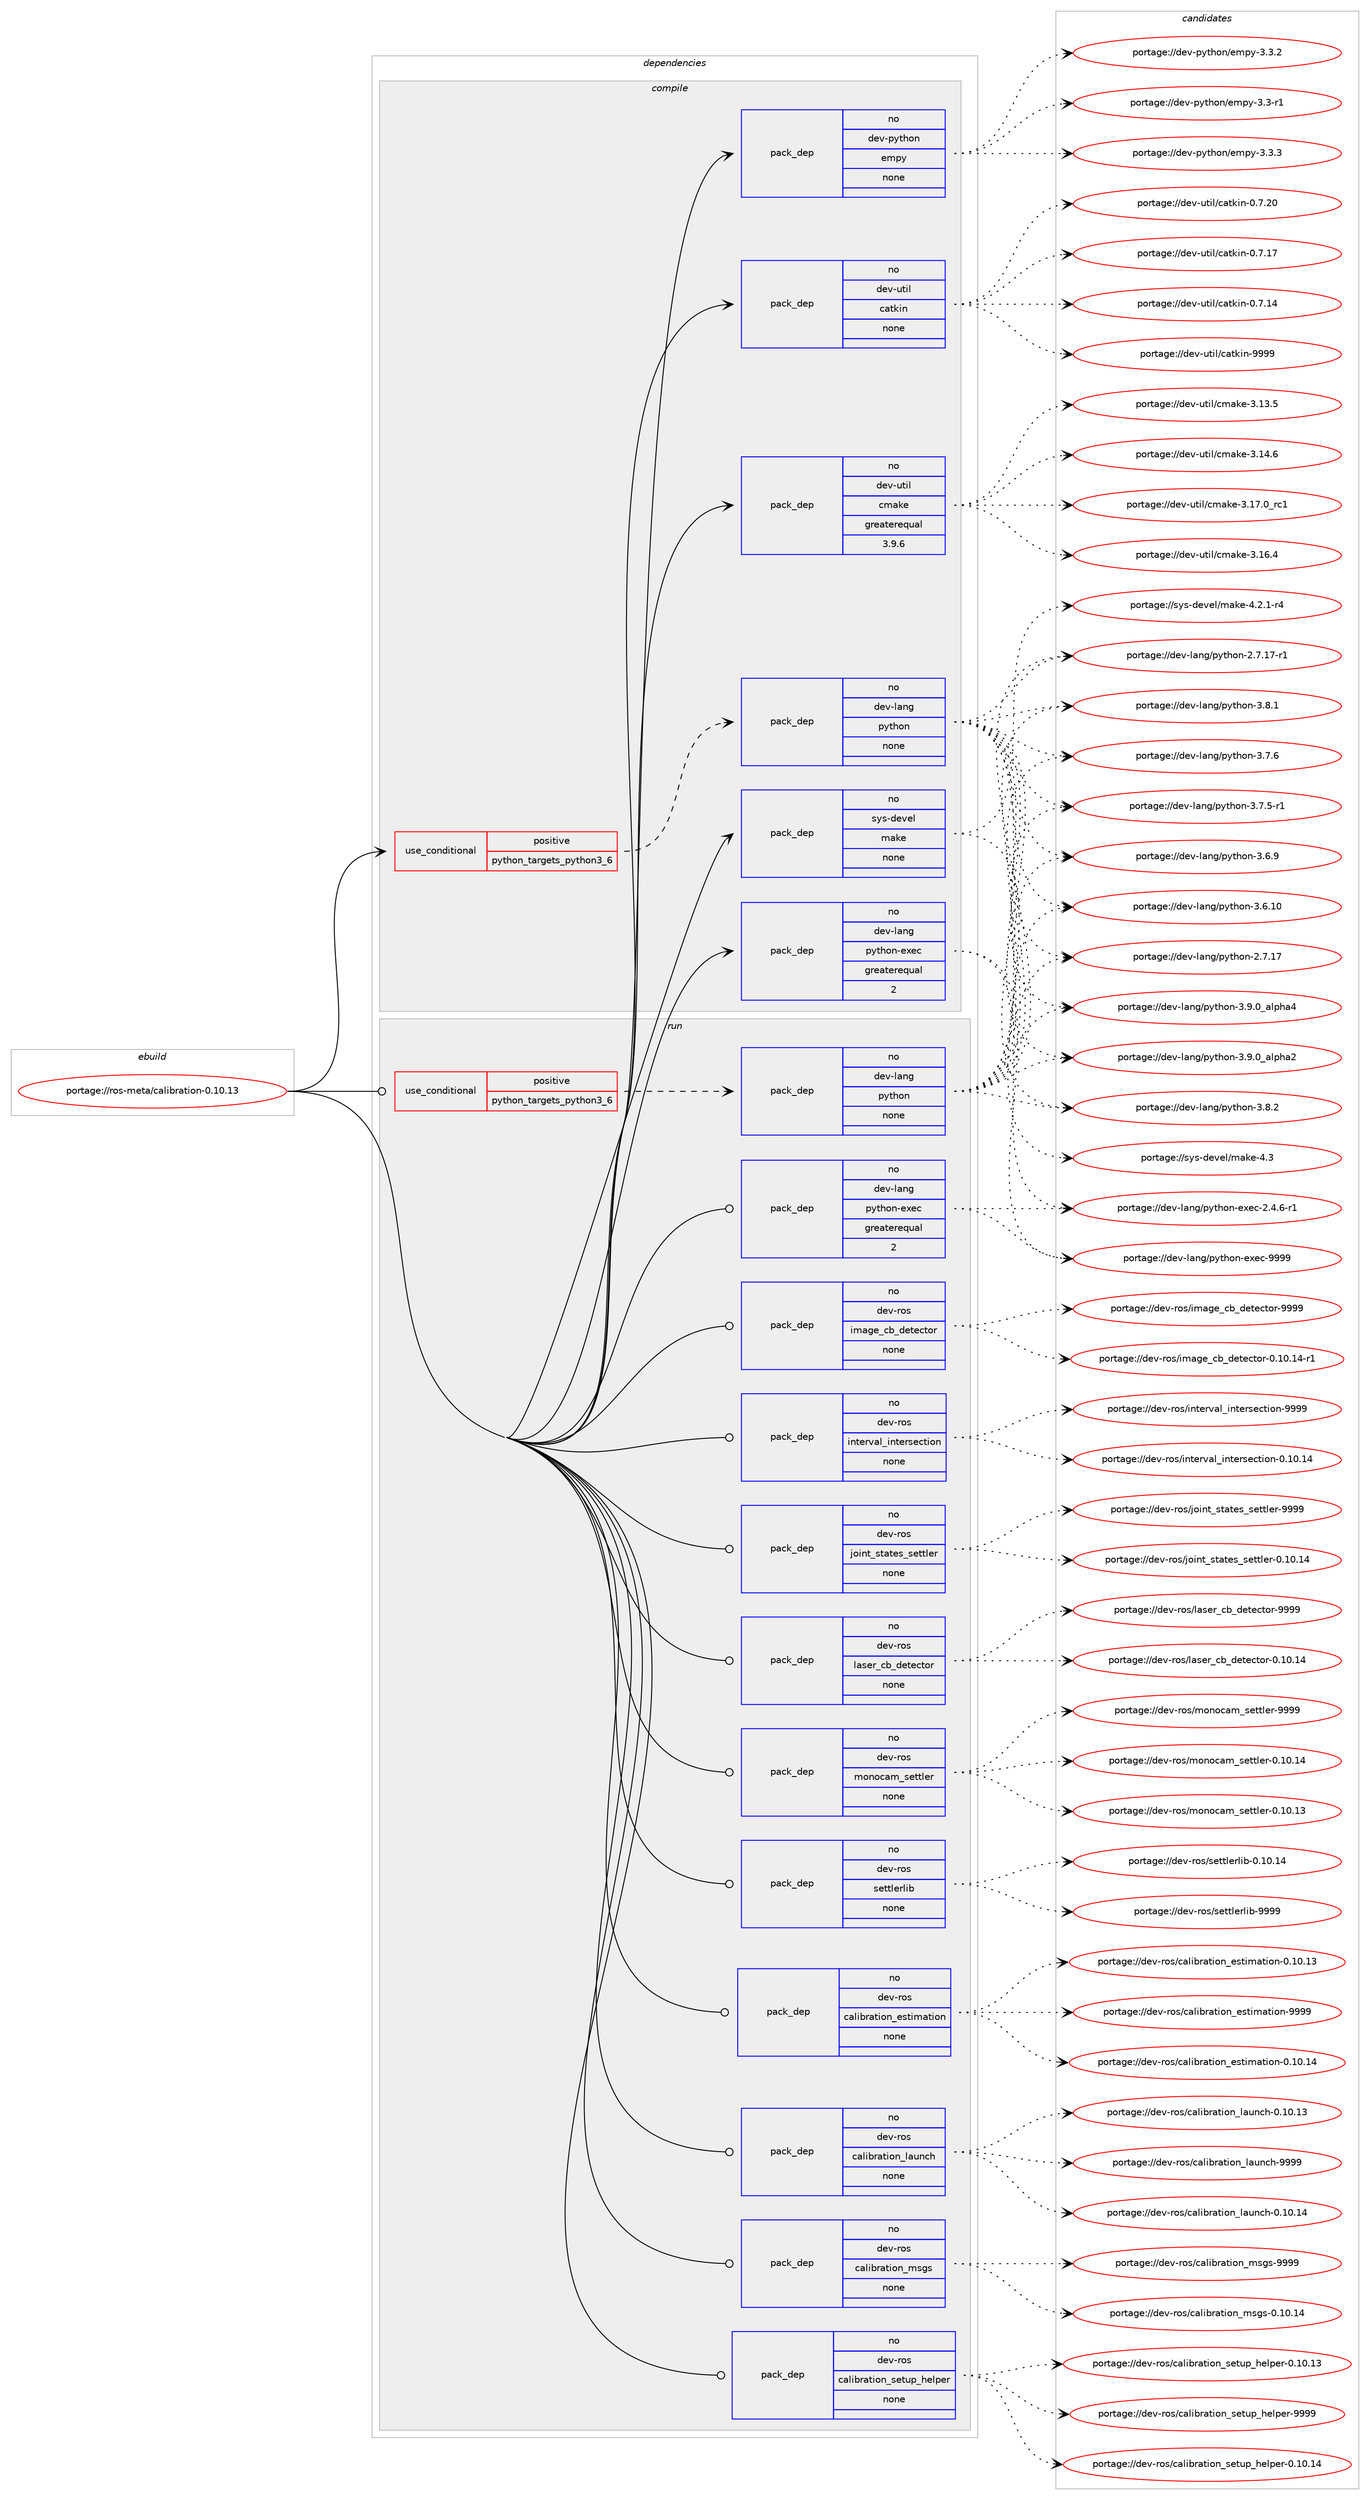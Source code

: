 digraph prolog {

# *************
# Graph options
# *************

newrank=true;
concentrate=true;
compound=true;
graph [rankdir=LR,fontname=Helvetica,fontsize=10,ranksep=1.5];#, ranksep=2.5, nodesep=0.2];
edge  [arrowhead=vee];
node  [fontname=Helvetica,fontsize=10];

# **********
# The ebuild
# **********

subgraph cluster_leftcol {
color=gray;
rank=same;
label=<<i>ebuild</i>>;
id [label="portage://ros-meta/calibration-0.10.13", color=red, width=4, href="../ros-meta/calibration-0.10.13.svg"];
}

# ****************
# The dependencies
# ****************

subgraph cluster_midcol {
color=gray;
label=<<i>dependencies</i>>;
subgraph cluster_compile {
fillcolor="#eeeeee";
style=filled;
label=<<i>compile</i>>;
subgraph cond12339 {
dependency63382 [label=<<TABLE BORDER="0" CELLBORDER="1" CELLSPACING="0" CELLPADDING="4"><TR><TD ROWSPAN="3" CELLPADDING="10">use_conditional</TD></TR><TR><TD>positive</TD></TR><TR><TD>python_targets_python3_6</TD></TR></TABLE>>, shape=none, color=red];
subgraph pack49770 {
dependency63383 [label=<<TABLE BORDER="0" CELLBORDER="1" CELLSPACING="0" CELLPADDING="4" WIDTH="220"><TR><TD ROWSPAN="6" CELLPADDING="30">pack_dep</TD></TR><TR><TD WIDTH="110">no</TD></TR><TR><TD>dev-lang</TD></TR><TR><TD>python</TD></TR><TR><TD>none</TD></TR><TR><TD></TD></TR></TABLE>>, shape=none, color=blue];
}
dependency63382:e -> dependency63383:w [weight=20,style="dashed",arrowhead="vee"];
}
id:e -> dependency63382:w [weight=20,style="solid",arrowhead="vee"];
subgraph pack49771 {
dependency63384 [label=<<TABLE BORDER="0" CELLBORDER="1" CELLSPACING="0" CELLPADDING="4" WIDTH="220"><TR><TD ROWSPAN="6" CELLPADDING="30">pack_dep</TD></TR><TR><TD WIDTH="110">no</TD></TR><TR><TD>dev-lang</TD></TR><TR><TD>python-exec</TD></TR><TR><TD>greaterequal</TD></TR><TR><TD>2</TD></TR></TABLE>>, shape=none, color=blue];
}
id:e -> dependency63384:w [weight=20,style="solid",arrowhead="vee"];
subgraph pack49772 {
dependency63385 [label=<<TABLE BORDER="0" CELLBORDER="1" CELLSPACING="0" CELLPADDING="4" WIDTH="220"><TR><TD ROWSPAN="6" CELLPADDING="30">pack_dep</TD></TR><TR><TD WIDTH="110">no</TD></TR><TR><TD>dev-python</TD></TR><TR><TD>empy</TD></TR><TR><TD>none</TD></TR><TR><TD></TD></TR></TABLE>>, shape=none, color=blue];
}
id:e -> dependency63385:w [weight=20,style="solid",arrowhead="vee"];
subgraph pack49773 {
dependency63386 [label=<<TABLE BORDER="0" CELLBORDER="1" CELLSPACING="0" CELLPADDING="4" WIDTH="220"><TR><TD ROWSPAN="6" CELLPADDING="30">pack_dep</TD></TR><TR><TD WIDTH="110">no</TD></TR><TR><TD>dev-util</TD></TR><TR><TD>catkin</TD></TR><TR><TD>none</TD></TR><TR><TD></TD></TR></TABLE>>, shape=none, color=blue];
}
id:e -> dependency63386:w [weight=20,style="solid",arrowhead="vee"];
subgraph pack49774 {
dependency63387 [label=<<TABLE BORDER="0" CELLBORDER="1" CELLSPACING="0" CELLPADDING="4" WIDTH="220"><TR><TD ROWSPAN="6" CELLPADDING="30">pack_dep</TD></TR><TR><TD WIDTH="110">no</TD></TR><TR><TD>dev-util</TD></TR><TR><TD>cmake</TD></TR><TR><TD>greaterequal</TD></TR><TR><TD>3.9.6</TD></TR></TABLE>>, shape=none, color=blue];
}
id:e -> dependency63387:w [weight=20,style="solid",arrowhead="vee"];
subgraph pack49775 {
dependency63388 [label=<<TABLE BORDER="0" CELLBORDER="1" CELLSPACING="0" CELLPADDING="4" WIDTH="220"><TR><TD ROWSPAN="6" CELLPADDING="30">pack_dep</TD></TR><TR><TD WIDTH="110">no</TD></TR><TR><TD>sys-devel</TD></TR><TR><TD>make</TD></TR><TR><TD>none</TD></TR><TR><TD></TD></TR></TABLE>>, shape=none, color=blue];
}
id:e -> dependency63388:w [weight=20,style="solid",arrowhead="vee"];
}
subgraph cluster_compileandrun {
fillcolor="#eeeeee";
style=filled;
label=<<i>compile and run</i>>;
}
subgraph cluster_run {
fillcolor="#eeeeee";
style=filled;
label=<<i>run</i>>;
subgraph cond12340 {
dependency63389 [label=<<TABLE BORDER="0" CELLBORDER="1" CELLSPACING="0" CELLPADDING="4"><TR><TD ROWSPAN="3" CELLPADDING="10">use_conditional</TD></TR><TR><TD>positive</TD></TR><TR><TD>python_targets_python3_6</TD></TR></TABLE>>, shape=none, color=red];
subgraph pack49776 {
dependency63390 [label=<<TABLE BORDER="0" CELLBORDER="1" CELLSPACING="0" CELLPADDING="4" WIDTH="220"><TR><TD ROWSPAN="6" CELLPADDING="30">pack_dep</TD></TR><TR><TD WIDTH="110">no</TD></TR><TR><TD>dev-lang</TD></TR><TR><TD>python</TD></TR><TR><TD>none</TD></TR><TR><TD></TD></TR></TABLE>>, shape=none, color=blue];
}
dependency63389:e -> dependency63390:w [weight=20,style="dashed",arrowhead="vee"];
}
id:e -> dependency63389:w [weight=20,style="solid",arrowhead="odot"];
subgraph pack49777 {
dependency63391 [label=<<TABLE BORDER="0" CELLBORDER="1" CELLSPACING="0" CELLPADDING="4" WIDTH="220"><TR><TD ROWSPAN="6" CELLPADDING="30">pack_dep</TD></TR><TR><TD WIDTH="110">no</TD></TR><TR><TD>dev-lang</TD></TR><TR><TD>python-exec</TD></TR><TR><TD>greaterequal</TD></TR><TR><TD>2</TD></TR></TABLE>>, shape=none, color=blue];
}
id:e -> dependency63391:w [weight=20,style="solid",arrowhead="odot"];
subgraph pack49778 {
dependency63392 [label=<<TABLE BORDER="0" CELLBORDER="1" CELLSPACING="0" CELLPADDING="4" WIDTH="220"><TR><TD ROWSPAN="6" CELLPADDING="30">pack_dep</TD></TR><TR><TD WIDTH="110">no</TD></TR><TR><TD>dev-ros</TD></TR><TR><TD>calibration_estimation</TD></TR><TR><TD>none</TD></TR><TR><TD></TD></TR></TABLE>>, shape=none, color=blue];
}
id:e -> dependency63392:w [weight=20,style="solid",arrowhead="odot"];
subgraph pack49779 {
dependency63393 [label=<<TABLE BORDER="0" CELLBORDER="1" CELLSPACING="0" CELLPADDING="4" WIDTH="220"><TR><TD ROWSPAN="6" CELLPADDING="30">pack_dep</TD></TR><TR><TD WIDTH="110">no</TD></TR><TR><TD>dev-ros</TD></TR><TR><TD>calibration_launch</TD></TR><TR><TD>none</TD></TR><TR><TD></TD></TR></TABLE>>, shape=none, color=blue];
}
id:e -> dependency63393:w [weight=20,style="solid",arrowhead="odot"];
subgraph pack49780 {
dependency63394 [label=<<TABLE BORDER="0" CELLBORDER="1" CELLSPACING="0" CELLPADDING="4" WIDTH="220"><TR><TD ROWSPAN="6" CELLPADDING="30">pack_dep</TD></TR><TR><TD WIDTH="110">no</TD></TR><TR><TD>dev-ros</TD></TR><TR><TD>calibration_msgs</TD></TR><TR><TD>none</TD></TR><TR><TD></TD></TR></TABLE>>, shape=none, color=blue];
}
id:e -> dependency63394:w [weight=20,style="solid",arrowhead="odot"];
subgraph pack49781 {
dependency63395 [label=<<TABLE BORDER="0" CELLBORDER="1" CELLSPACING="0" CELLPADDING="4" WIDTH="220"><TR><TD ROWSPAN="6" CELLPADDING="30">pack_dep</TD></TR><TR><TD WIDTH="110">no</TD></TR><TR><TD>dev-ros</TD></TR><TR><TD>calibration_setup_helper</TD></TR><TR><TD>none</TD></TR><TR><TD></TD></TR></TABLE>>, shape=none, color=blue];
}
id:e -> dependency63395:w [weight=20,style="solid",arrowhead="odot"];
subgraph pack49782 {
dependency63396 [label=<<TABLE BORDER="0" CELLBORDER="1" CELLSPACING="0" CELLPADDING="4" WIDTH="220"><TR><TD ROWSPAN="6" CELLPADDING="30">pack_dep</TD></TR><TR><TD WIDTH="110">no</TD></TR><TR><TD>dev-ros</TD></TR><TR><TD>image_cb_detector</TD></TR><TR><TD>none</TD></TR><TR><TD></TD></TR></TABLE>>, shape=none, color=blue];
}
id:e -> dependency63396:w [weight=20,style="solid",arrowhead="odot"];
subgraph pack49783 {
dependency63397 [label=<<TABLE BORDER="0" CELLBORDER="1" CELLSPACING="0" CELLPADDING="4" WIDTH="220"><TR><TD ROWSPAN="6" CELLPADDING="30">pack_dep</TD></TR><TR><TD WIDTH="110">no</TD></TR><TR><TD>dev-ros</TD></TR><TR><TD>interval_intersection</TD></TR><TR><TD>none</TD></TR><TR><TD></TD></TR></TABLE>>, shape=none, color=blue];
}
id:e -> dependency63397:w [weight=20,style="solid",arrowhead="odot"];
subgraph pack49784 {
dependency63398 [label=<<TABLE BORDER="0" CELLBORDER="1" CELLSPACING="0" CELLPADDING="4" WIDTH="220"><TR><TD ROWSPAN="6" CELLPADDING="30">pack_dep</TD></TR><TR><TD WIDTH="110">no</TD></TR><TR><TD>dev-ros</TD></TR><TR><TD>joint_states_settler</TD></TR><TR><TD>none</TD></TR><TR><TD></TD></TR></TABLE>>, shape=none, color=blue];
}
id:e -> dependency63398:w [weight=20,style="solid",arrowhead="odot"];
subgraph pack49785 {
dependency63399 [label=<<TABLE BORDER="0" CELLBORDER="1" CELLSPACING="0" CELLPADDING="4" WIDTH="220"><TR><TD ROWSPAN="6" CELLPADDING="30">pack_dep</TD></TR><TR><TD WIDTH="110">no</TD></TR><TR><TD>dev-ros</TD></TR><TR><TD>laser_cb_detector</TD></TR><TR><TD>none</TD></TR><TR><TD></TD></TR></TABLE>>, shape=none, color=blue];
}
id:e -> dependency63399:w [weight=20,style="solid",arrowhead="odot"];
subgraph pack49786 {
dependency63400 [label=<<TABLE BORDER="0" CELLBORDER="1" CELLSPACING="0" CELLPADDING="4" WIDTH="220"><TR><TD ROWSPAN="6" CELLPADDING="30">pack_dep</TD></TR><TR><TD WIDTH="110">no</TD></TR><TR><TD>dev-ros</TD></TR><TR><TD>monocam_settler</TD></TR><TR><TD>none</TD></TR><TR><TD></TD></TR></TABLE>>, shape=none, color=blue];
}
id:e -> dependency63400:w [weight=20,style="solid",arrowhead="odot"];
subgraph pack49787 {
dependency63401 [label=<<TABLE BORDER="0" CELLBORDER="1" CELLSPACING="0" CELLPADDING="4" WIDTH="220"><TR><TD ROWSPAN="6" CELLPADDING="30">pack_dep</TD></TR><TR><TD WIDTH="110">no</TD></TR><TR><TD>dev-ros</TD></TR><TR><TD>settlerlib</TD></TR><TR><TD>none</TD></TR><TR><TD></TD></TR></TABLE>>, shape=none, color=blue];
}
id:e -> dependency63401:w [weight=20,style="solid",arrowhead="odot"];
}
}

# **************
# The candidates
# **************

subgraph cluster_choices {
rank=same;
color=gray;
label=<<i>candidates</i>>;

subgraph choice49770 {
color=black;
nodesep=1;
choice10010111845108971101034711212111610411111045514657464895971081121049752 [label="portage://dev-lang/python-3.9.0_alpha4", color=red, width=4,href="../dev-lang/python-3.9.0_alpha4.svg"];
choice10010111845108971101034711212111610411111045514657464895971081121049750 [label="portage://dev-lang/python-3.9.0_alpha2", color=red, width=4,href="../dev-lang/python-3.9.0_alpha2.svg"];
choice100101118451089711010347112121116104111110455146564650 [label="portage://dev-lang/python-3.8.2", color=red, width=4,href="../dev-lang/python-3.8.2.svg"];
choice100101118451089711010347112121116104111110455146564649 [label="portage://dev-lang/python-3.8.1", color=red, width=4,href="../dev-lang/python-3.8.1.svg"];
choice100101118451089711010347112121116104111110455146554654 [label="portage://dev-lang/python-3.7.6", color=red, width=4,href="../dev-lang/python-3.7.6.svg"];
choice1001011184510897110103471121211161041111104551465546534511449 [label="portage://dev-lang/python-3.7.5-r1", color=red, width=4,href="../dev-lang/python-3.7.5-r1.svg"];
choice100101118451089711010347112121116104111110455146544657 [label="portage://dev-lang/python-3.6.9", color=red, width=4,href="../dev-lang/python-3.6.9.svg"];
choice10010111845108971101034711212111610411111045514654464948 [label="portage://dev-lang/python-3.6.10", color=red, width=4,href="../dev-lang/python-3.6.10.svg"];
choice100101118451089711010347112121116104111110455046554649554511449 [label="portage://dev-lang/python-2.7.17-r1", color=red, width=4,href="../dev-lang/python-2.7.17-r1.svg"];
choice10010111845108971101034711212111610411111045504655464955 [label="portage://dev-lang/python-2.7.17", color=red, width=4,href="../dev-lang/python-2.7.17.svg"];
dependency63383:e -> choice10010111845108971101034711212111610411111045514657464895971081121049752:w [style=dotted,weight="100"];
dependency63383:e -> choice10010111845108971101034711212111610411111045514657464895971081121049750:w [style=dotted,weight="100"];
dependency63383:e -> choice100101118451089711010347112121116104111110455146564650:w [style=dotted,weight="100"];
dependency63383:e -> choice100101118451089711010347112121116104111110455146564649:w [style=dotted,weight="100"];
dependency63383:e -> choice100101118451089711010347112121116104111110455146554654:w [style=dotted,weight="100"];
dependency63383:e -> choice1001011184510897110103471121211161041111104551465546534511449:w [style=dotted,weight="100"];
dependency63383:e -> choice100101118451089711010347112121116104111110455146544657:w [style=dotted,weight="100"];
dependency63383:e -> choice10010111845108971101034711212111610411111045514654464948:w [style=dotted,weight="100"];
dependency63383:e -> choice100101118451089711010347112121116104111110455046554649554511449:w [style=dotted,weight="100"];
dependency63383:e -> choice10010111845108971101034711212111610411111045504655464955:w [style=dotted,weight="100"];
}
subgraph choice49771 {
color=black;
nodesep=1;
choice10010111845108971101034711212111610411111045101120101994557575757 [label="portage://dev-lang/python-exec-9999", color=red, width=4,href="../dev-lang/python-exec-9999.svg"];
choice10010111845108971101034711212111610411111045101120101994550465246544511449 [label="portage://dev-lang/python-exec-2.4.6-r1", color=red, width=4,href="../dev-lang/python-exec-2.4.6-r1.svg"];
dependency63384:e -> choice10010111845108971101034711212111610411111045101120101994557575757:w [style=dotted,weight="100"];
dependency63384:e -> choice10010111845108971101034711212111610411111045101120101994550465246544511449:w [style=dotted,weight="100"];
}
subgraph choice49772 {
color=black;
nodesep=1;
choice1001011184511212111610411111047101109112121455146514651 [label="portage://dev-python/empy-3.3.3", color=red, width=4,href="../dev-python/empy-3.3.3.svg"];
choice1001011184511212111610411111047101109112121455146514650 [label="portage://dev-python/empy-3.3.2", color=red, width=4,href="../dev-python/empy-3.3.2.svg"];
choice1001011184511212111610411111047101109112121455146514511449 [label="portage://dev-python/empy-3.3-r1", color=red, width=4,href="../dev-python/empy-3.3-r1.svg"];
dependency63385:e -> choice1001011184511212111610411111047101109112121455146514651:w [style=dotted,weight="100"];
dependency63385:e -> choice1001011184511212111610411111047101109112121455146514650:w [style=dotted,weight="100"];
dependency63385:e -> choice1001011184511212111610411111047101109112121455146514511449:w [style=dotted,weight="100"];
}
subgraph choice49773 {
color=black;
nodesep=1;
choice100101118451171161051084799971161071051104557575757 [label="portage://dev-util/catkin-9999", color=red, width=4,href="../dev-util/catkin-9999.svg"];
choice1001011184511711610510847999711610710511045484655465048 [label="portage://dev-util/catkin-0.7.20", color=red, width=4,href="../dev-util/catkin-0.7.20.svg"];
choice1001011184511711610510847999711610710511045484655464955 [label="portage://dev-util/catkin-0.7.17", color=red, width=4,href="../dev-util/catkin-0.7.17.svg"];
choice1001011184511711610510847999711610710511045484655464952 [label="portage://dev-util/catkin-0.7.14", color=red, width=4,href="../dev-util/catkin-0.7.14.svg"];
dependency63386:e -> choice100101118451171161051084799971161071051104557575757:w [style=dotted,weight="100"];
dependency63386:e -> choice1001011184511711610510847999711610710511045484655465048:w [style=dotted,weight="100"];
dependency63386:e -> choice1001011184511711610510847999711610710511045484655464955:w [style=dotted,weight="100"];
dependency63386:e -> choice1001011184511711610510847999711610710511045484655464952:w [style=dotted,weight="100"];
}
subgraph choice49774 {
color=black;
nodesep=1;
choice1001011184511711610510847991099710710145514649554648951149949 [label="portage://dev-util/cmake-3.17.0_rc1", color=red, width=4,href="../dev-util/cmake-3.17.0_rc1.svg"];
choice1001011184511711610510847991099710710145514649544652 [label="portage://dev-util/cmake-3.16.4", color=red, width=4,href="../dev-util/cmake-3.16.4.svg"];
choice1001011184511711610510847991099710710145514649524654 [label="portage://dev-util/cmake-3.14.6", color=red, width=4,href="../dev-util/cmake-3.14.6.svg"];
choice1001011184511711610510847991099710710145514649514653 [label="portage://dev-util/cmake-3.13.5", color=red, width=4,href="../dev-util/cmake-3.13.5.svg"];
dependency63387:e -> choice1001011184511711610510847991099710710145514649554648951149949:w [style=dotted,weight="100"];
dependency63387:e -> choice1001011184511711610510847991099710710145514649544652:w [style=dotted,weight="100"];
dependency63387:e -> choice1001011184511711610510847991099710710145514649524654:w [style=dotted,weight="100"];
dependency63387:e -> choice1001011184511711610510847991099710710145514649514653:w [style=dotted,weight="100"];
}
subgraph choice49775 {
color=black;
nodesep=1;
choice11512111545100101118101108471099710710145524651 [label="portage://sys-devel/make-4.3", color=red, width=4,href="../sys-devel/make-4.3.svg"];
choice1151211154510010111810110847109971071014552465046494511452 [label="portage://sys-devel/make-4.2.1-r4", color=red, width=4,href="../sys-devel/make-4.2.1-r4.svg"];
dependency63388:e -> choice11512111545100101118101108471099710710145524651:w [style=dotted,weight="100"];
dependency63388:e -> choice1151211154510010111810110847109971071014552465046494511452:w [style=dotted,weight="100"];
}
subgraph choice49776 {
color=black;
nodesep=1;
choice10010111845108971101034711212111610411111045514657464895971081121049752 [label="portage://dev-lang/python-3.9.0_alpha4", color=red, width=4,href="../dev-lang/python-3.9.0_alpha4.svg"];
choice10010111845108971101034711212111610411111045514657464895971081121049750 [label="portage://dev-lang/python-3.9.0_alpha2", color=red, width=4,href="../dev-lang/python-3.9.0_alpha2.svg"];
choice100101118451089711010347112121116104111110455146564650 [label="portage://dev-lang/python-3.8.2", color=red, width=4,href="../dev-lang/python-3.8.2.svg"];
choice100101118451089711010347112121116104111110455146564649 [label="portage://dev-lang/python-3.8.1", color=red, width=4,href="../dev-lang/python-3.8.1.svg"];
choice100101118451089711010347112121116104111110455146554654 [label="portage://dev-lang/python-3.7.6", color=red, width=4,href="../dev-lang/python-3.7.6.svg"];
choice1001011184510897110103471121211161041111104551465546534511449 [label="portage://dev-lang/python-3.7.5-r1", color=red, width=4,href="../dev-lang/python-3.7.5-r1.svg"];
choice100101118451089711010347112121116104111110455146544657 [label="portage://dev-lang/python-3.6.9", color=red, width=4,href="../dev-lang/python-3.6.9.svg"];
choice10010111845108971101034711212111610411111045514654464948 [label="portage://dev-lang/python-3.6.10", color=red, width=4,href="../dev-lang/python-3.6.10.svg"];
choice100101118451089711010347112121116104111110455046554649554511449 [label="portage://dev-lang/python-2.7.17-r1", color=red, width=4,href="../dev-lang/python-2.7.17-r1.svg"];
choice10010111845108971101034711212111610411111045504655464955 [label="portage://dev-lang/python-2.7.17", color=red, width=4,href="../dev-lang/python-2.7.17.svg"];
dependency63390:e -> choice10010111845108971101034711212111610411111045514657464895971081121049752:w [style=dotted,weight="100"];
dependency63390:e -> choice10010111845108971101034711212111610411111045514657464895971081121049750:w [style=dotted,weight="100"];
dependency63390:e -> choice100101118451089711010347112121116104111110455146564650:w [style=dotted,weight="100"];
dependency63390:e -> choice100101118451089711010347112121116104111110455146564649:w [style=dotted,weight="100"];
dependency63390:e -> choice100101118451089711010347112121116104111110455146554654:w [style=dotted,weight="100"];
dependency63390:e -> choice1001011184510897110103471121211161041111104551465546534511449:w [style=dotted,weight="100"];
dependency63390:e -> choice100101118451089711010347112121116104111110455146544657:w [style=dotted,weight="100"];
dependency63390:e -> choice10010111845108971101034711212111610411111045514654464948:w [style=dotted,weight="100"];
dependency63390:e -> choice100101118451089711010347112121116104111110455046554649554511449:w [style=dotted,weight="100"];
dependency63390:e -> choice10010111845108971101034711212111610411111045504655464955:w [style=dotted,weight="100"];
}
subgraph choice49777 {
color=black;
nodesep=1;
choice10010111845108971101034711212111610411111045101120101994557575757 [label="portage://dev-lang/python-exec-9999", color=red, width=4,href="../dev-lang/python-exec-9999.svg"];
choice10010111845108971101034711212111610411111045101120101994550465246544511449 [label="portage://dev-lang/python-exec-2.4.6-r1", color=red, width=4,href="../dev-lang/python-exec-2.4.6-r1.svg"];
dependency63391:e -> choice10010111845108971101034711212111610411111045101120101994557575757:w [style=dotted,weight="100"];
dependency63391:e -> choice10010111845108971101034711212111610411111045101120101994550465246544511449:w [style=dotted,weight="100"];
}
subgraph choice49778 {
color=black;
nodesep=1;
choice10010111845114111115479997108105981149711610511111095101115116105109971161051111104557575757 [label="portage://dev-ros/calibration_estimation-9999", color=red, width=4,href="../dev-ros/calibration_estimation-9999.svg"];
choice10010111845114111115479997108105981149711610511111095101115116105109971161051111104548464948464952 [label="portage://dev-ros/calibration_estimation-0.10.14", color=red, width=4,href="../dev-ros/calibration_estimation-0.10.14.svg"];
choice10010111845114111115479997108105981149711610511111095101115116105109971161051111104548464948464951 [label="portage://dev-ros/calibration_estimation-0.10.13", color=red, width=4,href="../dev-ros/calibration_estimation-0.10.13.svg"];
dependency63392:e -> choice10010111845114111115479997108105981149711610511111095101115116105109971161051111104557575757:w [style=dotted,weight="100"];
dependency63392:e -> choice10010111845114111115479997108105981149711610511111095101115116105109971161051111104548464948464952:w [style=dotted,weight="100"];
dependency63392:e -> choice10010111845114111115479997108105981149711610511111095101115116105109971161051111104548464948464951:w [style=dotted,weight="100"];
}
subgraph choice49779 {
color=black;
nodesep=1;
choice1001011184511411111547999710810598114971161051111109510897117110991044557575757 [label="portage://dev-ros/calibration_launch-9999", color=red, width=4,href="../dev-ros/calibration_launch-9999.svg"];
choice1001011184511411111547999710810598114971161051111109510897117110991044548464948464952 [label="portage://dev-ros/calibration_launch-0.10.14", color=red, width=4,href="../dev-ros/calibration_launch-0.10.14.svg"];
choice1001011184511411111547999710810598114971161051111109510897117110991044548464948464951 [label="portage://dev-ros/calibration_launch-0.10.13", color=red, width=4,href="../dev-ros/calibration_launch-0.10.13.svg"];
dependency63393:e -> choice1001011184511411111547999710810598114971161051111109510897117110991044557575757:w [style=dotted,weight="100"];
dependency63393:e -> choice1001011184511411111547999710810598114971161051111109510897117110991044548464948464952:w [style=dotted,weight="100"];
dependency63393:e -> choice1001011184511411111547999710810598114971161051111109510897117110991044548464948464951:w [style=dotted,weight="100"];
}
subgraph choice49780 {
color=black;
nodesep=1;
choice100101118451141111154799971081059811497116105111110951091151031154557575757 [label="portage://dev-ros/calibration_msgs-9999", color=red, width=4,href="../dev-ros/calibration_msgs-9999.svg"];
choice100101118451141111154799971081059811497116105111110951091151031154548464948464952 [label="portage://dev-ros/calibration_msgs-0.10.14", color=red, width=4,href="../dev-ros/calibration_msgs-0.10.14.svg"];
dependency63394:e -> choice100101118451141111154799971081059811497116105111110951091151031154557575757:w [style=dotted,weight="100"];
dependency63394:e -> choice100101118451141111154799971081059811497116105111110951091151031154548464948464952:w [style=dotted,weight="100"];
}
subgraph choice49781 {
color=black;
nodesep=1;
choice10010111845114111115479997108105981149711610511111095115101116117112951041011081121011144557575757 [label="portage://dev-ros/calibration_setup_helper-9999", color=red, width=4,href="../dev-ros/calibration_setup_helper-9999.svg"];
choice10010111845114111115479997108105981149711610511111095115101116117112951041011081121011144548464948464952 [label="portage://dev-ros/calibration_setup_helper-0.10.14", color=red, width=4,href="../dev-ros/calibration_setup_helper-0.10.14.svg"];
choice10010111845114111115479997108105981149711610511111095115101116117112951041011081121011144548464948464951 [label="portage://dev-ros/calibration_setup_helper-0.10.13", color=red, width=4,href="../dev-ros/calibration_setup_helper-0.10.13.svg"];
dependency63395:e -> choice10010111845114111115479997108105981149711610511111095115101116117112951041011081121011144557575757:w [style=dotted,weight="100"];
dependency63395:e -> choice10010111845114111115479997108105981149711610511111095115101116117112951041011081121011144548464948464952:w [style=dotted,weight="100"];
dependency63395:e -> choice10010111845114111115479997108105981149711610511111095115101116117112951041011081121011144548464948464951:w [style=dotted,weight="100"];
}
subgraph choice49782 {
color=black;
nodesep=1;
choice10010111845114111115471051099710310195999895100101116101991161111144557575757 [label="portage://dev-ros/image_cb_detector-9999", color=red, width=4,href="../dev-ros/image_cb_detector-9999.svg"];
choice100101118451141111154710510997103101959998951001011161019911611111445484649484649524511449 [label="portage://dev-ros/image_cb_detector-0.10.14-r1", color=red, width=4,href="../dev-ros/image_cb_detector-0.10.14-r1.svg"];
dependency63396:e -> choice10010111845114111115471051099710310195999895100101116101991161111144557575757:w [style=dotted,weight="100"];
dependency63396:e -> choice100101118451141111154710510997103101959998951001011161019911611111445484649484649524511449:w [style=dotted,weight="100"];
}
subgraph choice49783 {
color=black;
nodesep=1;
choice10010111845114111115471051101161011141189710895105110116101114115101991161051111104557575757 [label="portage://dev-ros/interval_intersection-9999", color=red, width=4,href="../dev-ros/interval_intersection-9999.svg"];
choice10010111845114111115471051101161011141189710895105110116101114115101991161051111104548464948464952 [label="portage://dev-ros/interval_intersection-0.10.14", color=red, width=4,href="../dev-ros/interval_intersection-0.10.14.svg"];
dependency63397:e -> choice10010111845114111115471051101161011141189710895105110116101114115101991161051111104557575757:w [style=dotted,weight="100"];
dependency63397:e -> choice10010111845114111115471051101161011141189710895105110116101114115101991161051111104548464948464952:w [style=dotted,weight="100"];
}
subgraph choice49784 {
color=black;
nodesep=1;
choice10010111845114111115471061111051101169511511697116101115951151011161161081011144557575757 [label="portage://dev-ros/joint_states_settler-9999", color=red, width=4,href="../dev-ros/joint_states_settler-9999.svg"];
choice10010111845114111115471061111051101169511511697116101115951151011161161081011144548464948464952 [label="portage://dev-ros/joint_states_settler-0.10.14", color=red, width=4,href="../dev-ros/joint_states_settler-0.10.14.svg"];
dependency63398:e -> choice10010111845114111115471061111051101169511511697116101115951151011161161081011144557575757:w [style=dotted,weight="100"];
dependency63398:e -> choice10010111845114111115471061111051101169511511697116101115951151011161161081011144548464948464952:w [style=dotted,weight="100"];
}
subgraph choice49785 {
color=black;
nodesep=1;
choice10010111845114111115471089711510111495999895100101116101991161111144557575757 [label="portage://dev-ros/laser_cb_detector-9999", color=red, width=4,href="../dev-ros/laser_cb_detector-9999.svg"];
choice10010111845114111115471089711510111495999895100101116101991161111144548464948464952 [label="portage://dev-ros/laser_cb_detector-0.10.14", color=red, width=4,href="../dev-ros/laser_cb_detector-0.10.14.svg"];
dependency63399:e -> choice10010111845114111115471089711510111495999895100101116101991161111144557575757:w [style=dotted,weight="100"];
dependency63399:e -> choice10010111845114111115471089711510111495999895100101116101991161111144548464948464952:w [style=dotted,weight="100"];
}
subgraph choice49786 {
color=black;
nodesep=1;
choice10010111845114111115471091111101119997109951151011161161081011144557575757 [label="portage://dev-ros/monocam_settler-9999", color=red, width=4,href="../dev-ros/monocam_settler-9999.svg"];
choice10010111845114111115471091111101119997109951151011161161081011144548464948464952 [label="portage://dev-ros/monocam_settler-0.10.14", color=red, width=4,href="../dev-ros/monocam_settler-0.10.14.svg"];
choice10010111845114111115471091111101119997109951151011161161081011144548464948464951 [label="portage://dev-ros/monocam_settler-0.10.13", color=red, width=4,href="../dev-ros/monocam_settler-0.10.13.svg"];
dependency63400:e -> choice10010111845114111115471091111101119997109951151011161161081011144557575757:w [style=dotted,weight="100"];
dependency63400:e -> choice10010111845114111115471091111101119997109951151011161161081011144548464948464952:w [style=dotted,weight="100"];
dependency63400:e -> choice10010111845114111115471091111101119997109951151011161161081011144548464948464951:w [style=dotted,weight="100"];
}
subgraph choice49787 {
color=black;
nodesep=1;
choice1001011184511411111547115101116116108101114108105984557575757 [label="portage://dev-ros/settlerlib-9999", color=red, width=4,href="../dev-ros/settlerlib-9999.svg"];
choice1001011184511411111547115101116116108101114108105984548464948464952 [label="portage://dev-ros/settlerlib-0.10.14", color=red, width=4,href="../dev-ros/settlerlib-0.10.14.svg"];
dependency63401:e -> choice1001011184511411111547115101116116108101114108105984557575757:w [style=dotted,weight="100"];
dependency63401:e -> choice1001011184511411111547115101116116108101114108105984548464948464952:w [style=dotted,weight="100"];
}
}

}

